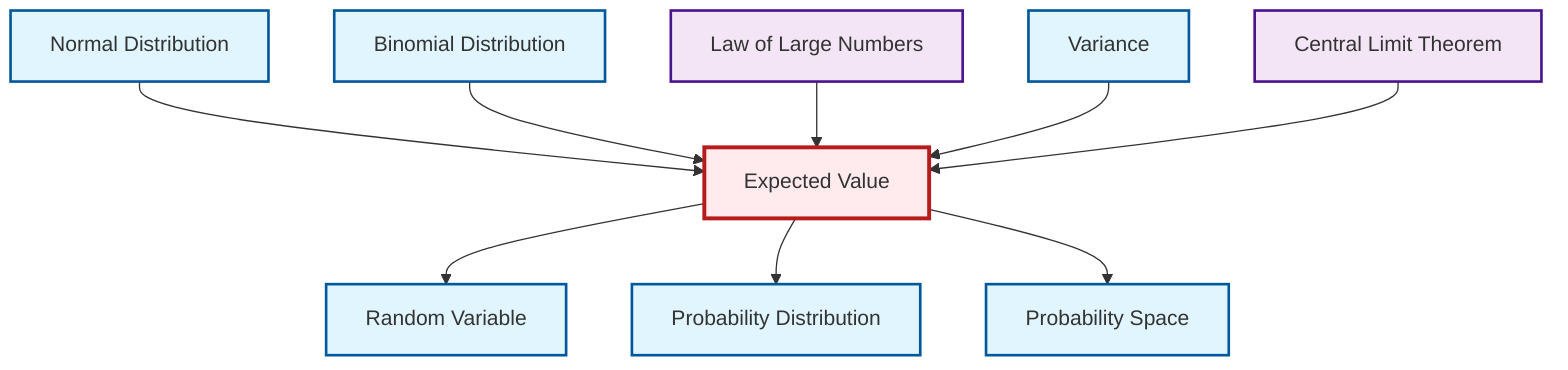 graph TD
    classDef definition fill:#e1f5fe,stroke:#01579b,stroke-width:2px
    classDef theorem fill:#f3e5f5,stroke:#4a148c,stroke-width:2px
    classDef axiom fill:#fff3e0,stroke:#e65100,stroke-width:2px
    classDef example fill:#e8f5e9,stroke:#1b5e20,stroke-width:2px
    classDef current fill:#ffebee,stroke:#b71c1c,stroke-width:3px
    def-expectation["Expected Value"]:::definition
    def-binomial-distribution["Binomial Distribution"]:::definition
    def-probability-distribution["Probability Distribution"]:::definition
    def-variance["Variance"]:::definition
    thm-central-limit["Central Limit Theorem"]:::theorem
    thm-law-of-large-numbers["Law of Large Numbers"]:::theorem
    def-normal-distribution["Normal Distribution"]:::definition
    def-random-variable["Random Variable"]:::definition
    def-probability-space["Probability Space"]:::definition
    def-normal-distribution --> def-expectation
    def-binomial-distribution --> def-expectation
    thm-law-of-large-numbers --> def-expectation
    def-expectation --> def-random-variable
    def-expectation --> def-probability-distribution
    def-expectation --> def-probability-space
    def-variance --> def-expectation
    thm-central-limit --> def-expectation
    class def-expectation current
